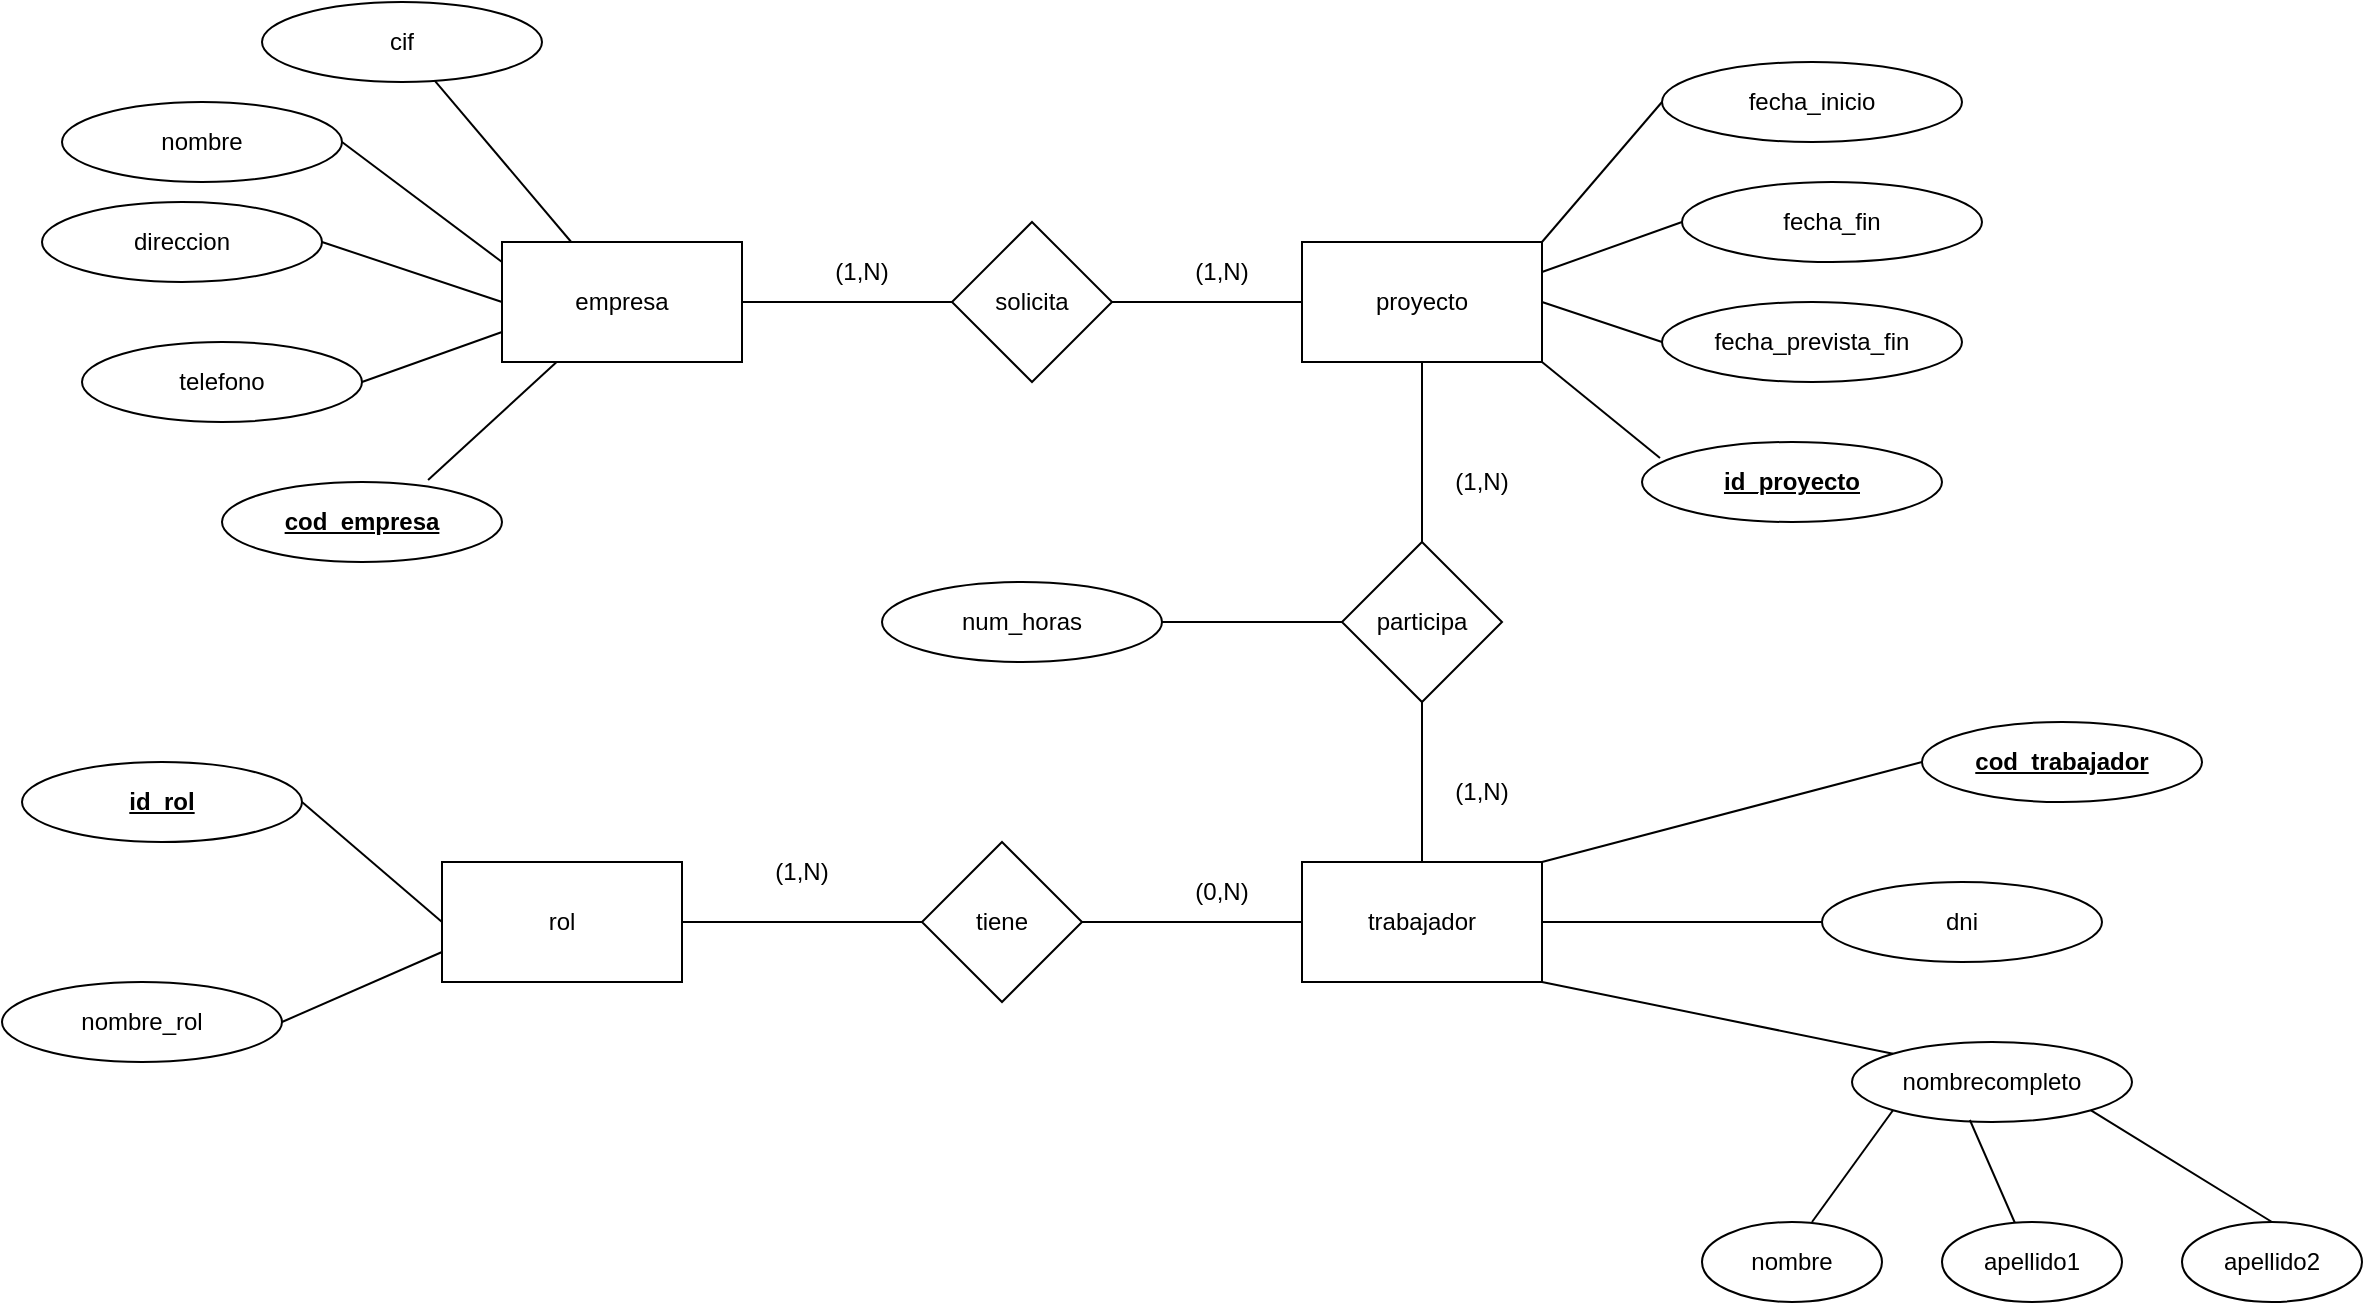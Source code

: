 <mxfile version="22.0.4" type="device">
  <diagram id="R2lEEEUBdFMjLlhIrx00" name="Page-1">
    <mxGraphModel dx="1964" dy="610" grid="1" gridSize="10" guides="1" tooltips="1" connect="1" arrows="1" fold="1" page="1" pageScale="1" pageWidth="850" pageHeight="1100" math="0" shadow="0" extFonts="Permanent Marker^https://fonts.googleapis.com/css?family=Permanent+Marker">
      <root>
        <mxCell id="0" />
        <mxCell id="1" parent="0" />
        <mxCell id="juiyQA6KW7tlrc6tnAPI-1" value="empresa" style="rounded=0;whiteSpace=wrap;html=1;" parent="1" vertex="1">
          <mxGeometry x="200" y="210" width="120" height="60" as="geometry" />
        </mxCell>
        <mxCell id="juiyQA6KW7tlrc6tnAPI-3" value="cif" style="ellipse;whiteSpace=wrap;html=1;" parent="1" vertex="1">
          <mxGeometry x="80" y="90" width="140" height="40" as="geometry" />
        </mxCell>
        <mxCell id="juiyQA6KW7tlrc6tnAPI-4" value="nombre" style="ellipse;whiteSpace=wrap;html=1;" parent="1" vertex="1">
          <mxGeometry x="-20" y="140" width="140" height="40" as="geometry" />
        </mxCell>
        <mxCell id="juiyQA6KW7tlrc6tnAPI-5" value="direccion" style="ellipse;whiteSpace=wrap;html=1;" parent="1" vertex="1">
          <mxGeometry x="-30" y="190" width="140" height="40" as="geometry" />
        </mxCell>
        <mxCell id="juiyQA6KW7tlrc6tnAPI-6" value="telefono" style="ellipse;whiteSpace=wrap;html=1;" parent="1" vertex="1">
          <mxGeometry x="-10" y="260" width="140" height="40" as="geometry" />
        </mxCell>
        <mxCell id="juiyQA6KW7tlrc6tnAPI-7" value="&lt;u&gt;&lt;b&gt;cod_empresa&lt;/b&gt;&lt;/u&gt;" style="ellipse;whiteSpace=wrap;html=1;" parent="1" vertex="1">
          <mxGeometry x="60" y="330" width="140" height="40" as="geometry" />
        </mxCell>
        <mxCell id="juiyQA6KW7tlrc6tnAPI-8" value="" style="endArrow=none;html=1;rounded=0;" parent="1" source="juiyQA6KW7tlrc6tnAPI-1" target="juiyQA6KW7tlrc6tnAPI-3" edge="1">
          <mxGeometry width="50" height="50" relative="1" as="geometry">
            <mxPoint x="140" y="180" as="sourcePoint" />
            <mxPoint x="190" y="130" as="targetPoint" />
          </mxGeometry>
        </mxCell>
        <mxCell id="juiyQA6KW7tlrc6tnAPI-9" value="" style="endArrow=none;html=1;rounded=0;exitX=1;exitY=0.5;exitDx=0;exitDy=0;" parent="1" source="juiyQA6KW7tlrc6tnAPI-4" edge="1">
          <mxGeometry width="50" height="50" relative="1" as="geometry">
            <mxPoint x="150" y="270" as="sourcePoint" />
            <mxPoint x="200" y="220" as="targetPoint" />
          </mxGeometry>
        </mxCell>
        <mxCell id="juiyQA6KW7tlrc6tnAPI-10" value="" style="endArrow=none;html=1;rounded=0;exitX=1;exitY=0.5;exitDx=0;exitDy=0;entryX=0;entryY=0.5;entryDx=0;entryDy=0;" parent="1" source="juiyQA6KW7tlrc6tnAPI-5" target="juiyQA6KW7tlrc6tnAPI-1" edge="1">
          <mxGeometry width="50" height="50" relative="1" as="geometry">
            <mxPoint x="130" y="170" as="sourcePoint" />
            <mxPoint x="210" y="230" as="targetPoint" />
          </mxGeometry>
        </mxCell>
        <mxCell id="juiyQA6KW7tlrc6tnAPI-11" value="" style="endArrow=none;html=1;rounded=0;exitX=1;exitY=0.5;exitDx=0;exitDy=0;entryX=0;entryY=0.75;entryDx=0;entryDy=0;" parent="1" source="juiyQA6KW7tlrc6tnAPI-6" target="juiyQA6KW7tlrc6tnAPI-1" edge="1">
          <mxGeometry width="50" height="50" relative="1" as="geometry">
            <mxPoint x="120" y="220" as="sourcePoint" />
            <mxPoint x="210" y="250" as="targetPoint" />
          </mxGeometry>
        </mxCell>
        <mxCell id="juiyQA6KW7tlrc6tnAPI-12" value="" style="endArrow=none;html=1;rounded=0;exitX=0.736;exitY=-0.025;exitDx=0;exitDy=0;exitPerimeter=0;" parent="1" source="juiyQA6KW7tlrc6tnAPI-7" target="juiyQA6KW7tlrc6tnAPI-1" edge="1">
          <mxGeometry width="50" height="50" relative="1" as="geometry">
            <mxPoint x="160" y="340" as="sourcePoint" />
            <mxPoint x="210" y="265" as="targetPoint" />
          </mxGeometry>
        </mxCell>
        <mxCell id="juiyQA6KW7tlrc6tnAPI-13" value="proyecto" style="rounded=0;whiteSpace=wrap;html=1;" parent="1" vertex="1">
          <mxGeometry x="600" y="210" width="120" height="60" as="geometry" />
        </mxCell>
        <mxCell id="juiyQA6KW7tlrc6tnAPI-14" value="fecha_inicio" style="ellipse;whiteSpace=wrap;html=1;" parent="1" vertex="1">
          <mxGeometry x="780" y="120" width="150" height="40" as="geometry" />
        </mxCell>
        <mxCell id="juiyQA6KW7tlrc6tnAPI-15" value="fecha_fin" style="ellipse;whiteSpace=wrap;html=1;" parent="1" vertex="1">
          <mxGeometry x="790" y="180" width="150" height="40" as="geometry" />
        </mxCell>
        <mxCell id="juiyQA6KW7tlrc6tnAPI-16" value="fecha_prevista_fin" style="ellipse;whiteSpace=wrap;html=1;" parent="1" vertex="1">
          <mxGeometry x="780" y="240" width="150" height="40" as="geometry" />
        </mxCell>
        <mxCell id="juiyQA6KW7tlrc6tnAPI-17" value="&lt;b&gt;&lt;u&gt;id_proyecto&lt;/u&gt;&lt;/b&gt;" style="ellipse;whiteSpace=wrap;html=1;" parent="1" vertex="1">
          <mxGeometry x="770" y="310" width="150" height="40" as="geometry" />
        </mxCell>
        <mxCell id="juiyQA6KW7tlrc6tnAPI-18" value="" style="endArrow=none;html=1;rounded=0;exitX=1;exitY=0;exitDx=0;exitDy=0;" parent="1" source="juiyQA6KW7tlrc6tnAPI-13" edge="1">
          <mxGeometry width="50" height="50" relative="1" as="geometry">
            <mxPoint x="730" y="190" as="sourcePoint" />
            <mxPoint x="780" y="140" as="targetPoint" />
          </mxGeometry>
        </mxCell>
        <mxCell id="juiyQA6KW7tlrc6tnAPI-19" value="" style="endArrow=none;html=1;rounded=0;exitX=1;exitY=0.25;exitDx=0;exitDy=0;entryX=0;entryY=0.5;entryDx=0;entryDy=0;" parent="1" source="juiyQA6KW7tlrc6tnAPI-13" target="juiyQA6KW7tlrc6tnAPI-15" edge="1">
          <mxGeometry width="50" height="50" relative="1" as="geometry">
            <mxPoint x="730" y="220" as="sourcePoint" />
            <mxPoint x="790" y="150" as="targetPoint" />
          </mxGeometry>
        </mxCell>
        <mxCell id="juiyQA6KW7tlrc6tnAPI-20" value="" style="endArrow=none;html=1;rounded=0;exitX=1;exitY=0.5;exitDx=0;exitDy=0;entryX=0;entryY=0.5;entryDx=0;entryDy=0;" parent="1" source="juiyQA6KW7tlrc6tnAPI-13" target="juiyQA6KW7tlrc6tnAPI-16" edge="1">
          <mxGeometry width="50" height="50" relative="1" as="geometry">
            <mxPoint x="730" y="235" as="sourcePoint" />
            <mxPoint x="800" y="210" as="targetPoint" />
          </mxGeometry>
        </mxCell>
        <mxCell id="juiyQA6KW7tlrc6tnAPI-21" value="" style="endArrow=none;html=1;rounded=0;exitX=1;exitY=1;exitDx=0;exitDy=0;entryX=0.06;entryY=0.2;entryDx=0;entryDy=0;entryPerimeter=0;" parent="1" source="juiyQA6KW7tlrc6tnAPI-13" target="juiyQA6KW7tlrc6tnAPI-17" edge="1">
          <mxGeometry width="50" height="50" relative="1" as="geometry">
            <mxPoint x="730" y="250" as="sourcePoint" />
            <mxPoint x="790" y="270" as="targetPoint" />
          </mxGeometry>
        </mxCell>
        <mxCell id="juiyQA6KW7tlrc6tnAPI-22" value="trabajador" style="rounded=0;whiteSpace=wrap;html=1;" parent="1" vertex="1">
          <mxGeometry x="600" y="520" width="120" height="60" as="geometry" />
        </mxCell>
        <mxCell id="juiyQA6KW7tlrc6tnAPI-24" value="rol" style="rounded=0;whiteSpace=wrap;html=1;" parent="1" vertex="1">
          <mxGeometry x="170" y="520" width="120" height="60" as="geometry" />
        </mxCell>
        <mxCell id="juiyQA6KW7tlrc6tnAPI-25" value="tiene" style="rhombus;whiteSpace=wrap;html=1;" parent="1" vertex="1">
          <mxGeometry x="410" y="510" width="80" height="80" as="geometry" />
        </mxCell>
        <mxCell id="juiyQA6KW7tlrc6tnAPI-26" value="" style="endArrow=none;html=1;rounded=0;entryX=1;entryY=0.5;entryDx=0;entryDy=0;exitX=0;exitY=0.5;exitDx=0;exitDy=0;" parent="1" source="juiyQA6KW7tlrc6tnAPI-22" target="juiyQA6KW7tlrc6tnAPI-25" edge="1">
          <mxGeometry width="50" height="50" relative="1" as="geometry">
            <mxPoint x="380" y="480" as="sourcePoint" />
            <mxPoint x="430" y="430" as="targetPoint" />
          </mxGeometry>
        </mxCell>
        <mxCell id="juiyQA6KW7tlrc6tnAPI-27" value="" style="endArrow=none;html=1;rounded=0;" parent="1" source="juiyQA6KW7tlrc6tnAPI-25" edge="1">
          <mxGeometry width="50" height="50" relative="1" as="geometry">
            <mxPoint x="550" y="560" as="sourcePoint" />
            <mxPoint x="290" y="550" as="targetPoint" />
          </mxGeometry>
        </mxCell>
        <mxCell id="juiyQA6KW7tlrc6tnAPI-28" value="&lt;b&gt;&lt;u&gt;cod_trabajador&lt;/u&gt;&lt;/b&gt;" style="ellipse;whiteSpace=wrap;html=1;" parent="1" vertex="1">
          <mxGeometry x="910" y="450" width="140" height="40" as="geometry" />
        </mxCell>
        <mxCell id="juiyQA6KW7tlrc6tnAPI-30" value="dni" style="ellipse;whiteSpace=wrap;html=1;" parent="1" vertex="1">
          <mxGeometry x="860" y="530" width="140" height="40" as="geometry" />
        </mxCell>
        <mxCell id="juiyQA6KW7tlrc6tnAPI-33" value="nombrecompleto" style="ellipse;whiteSpace=wrap;html=1;" parent="1" vertex="1">
          <mxGeometry x="875" y="610" width="140" height="40" as="geometry" />
        </mxCell>
        <mxCell id="juiyQA6KW7tlrc6tnAPI-34" value="nombre" style="ellipse;whiteSpace=wrap;html=1;" parent="1" vertex="1">
          <mxGeometry x="800" y="700" width="90" height="40" as="geometry" />
        </mxCell>
        <mxCell id="juiyQA6KW7tlrc6tnAPI-35" value="apellido1" style="ellipse;whiteSpace=wrap;html=1;" parent="1" vertex="1">
          <mxGeometry x="920" y="700" width="90" height="40" as="geometry" />
        </mxCell>
        <mxCell id="juiyQA6KW7tlrc6tnAPI-36" value="apellido2" style="ellipse;whiteSpace=wrap;html=1;" parent="1" vertex="1">
          <mxGeometry x="1040" y="700" width="90" height="40" as="geometry" />
        </mxCell>
        <mxCell id="juiyQA6KW7tlrc6tnAPI-37" value="" style="endArrow=none;html=1;rounded=0;entryX=0;entryY=1;entryDx=0;entryDy=0;" parent="1" target="juiyQA6KW7tlrc6tnAPI-33" edge="1">
          <mxGeometry width="50" height="50" relative="1" as="geometry">
            <mxPoint x="855" y="700" as="sourcePoint" />
            <mxPoint x="905" y="650" as="targetPoint" />
          </mxGeometry>
        </mxCell>
        <mxCell id="juiyQA6KW7tlrc6tnAPI-38" value="" style="endArrow=none;html=1;rounded=0;entryX=0.421;entryY=0.975;entryDx=0;entryDy=0;entryPerimeter=0;" parent="1" source="juiyQA6KW7tlrc6tnAPI-35" target="juiyQA6KW7tlrc6tnAPI-33" edge="1">
          <mxGeometry width="50" height="50" relative="1" as="geometry">
            <mxPoint x="865" y="710" as="sourcePoint" />
            <mxPoint x="915" y="660" as="targetPoint" />
          </mxGeometry>
        </mxCell>
        <mxCell id="juiyQA6KW7tlrc6tnAPI-39" value="" style="endArrow=none;html=1;rounded=0;entryX=1;entryY=1;entryDx=0;entryDy=0;exitX=0.5;exitY=0;exitDx=0;exitDy=0;" parent="1" source="juiyQA6KW7tlrc6tnAPI-36" target="juiyQA6KW7tlrc6tnAPI-33" edge="1">
          <mxGeometry width="50" height="50" relative="1" as="geometry">
            <mxPoint x="865" y="710" as="sourcePoint" />
            <mxPoint x="906" y="654" as="targetPoint" />
          </mxGeometry>
        </mxCell>
        <mxCell id="juiyQA6KW7tlrc6tnAPI-40" value="" style="endArrow=none;html=1;rounded=0;entryX=0;entryY=0.5;entryDx=0;entryDy=0;exitX=1;exitY=0;exitDx=0;exitDy=0;" parent="1" source="juiyQA6KW7tlrc6tnAPI-22" target="juiyQA6KW7tlrc6tnAPI-28" edge="1">
          <mxGeometry width="50" height="50" relative="1" as="geometry">
            <mxPoint x="820" y="500" as="sourcePoint" />
            <mxPoint x="1290" y="690" as="targetPoint" />
          </mxGeometry>
        </mxCell>
        <mxCell id="juiyQA6KW7tlrc6tnAPI-41" value="" style="endArrow=none;html=1;rounded=0;entryX=0;entryY=0.5;entryDx=0;entryDy=0;exitX=1;exitY=0.5;exitDx=0;exitDy=0;" parent="1" source="juiyQA6KW7tlrc6tnAPI-22" target="juiyQA6KW7tlrc6tnAPI-30" edge="1">
          <mxGeometry width="50" height="50" relative="1" as="geometry">
            <mxPoint x="777" y="761" as="sourcePoint" />
            <mxPoint x="730" y="700" as="targetPoint" />
          </mxGeometry>
        </mxCell>
        <mxCell id="juiyQA6KW7tlrc6tnAPI-42" value="" style="endArrow=none;html=1;rounded=0;entryX=0;entryY=0;entryDx=0;entryDy=0;exitX=1;exitY=1;exitDx=0;exitDy=0;" parent="1" source="juiyQA6KW7tlrc6tnAPI-22" target="juiyQA6KW7tlrc6tnAPI-33" edge="1">
          <mxGeometry width="50" height="50" relative="1" as="geometry">
            <mxPoint x="770" y="790" as="sourcePoint" />
            <mxPoint x="680" y="780" as="targetPoint" />
          </mxGeometry>
        </mxCell>
        <mxCell id="juiyQA6KW7tlrc6tnAPI-43" value="solicita" style="rhombus;whiteSpace=wrap;html=1;" parent="1" vertex="1">
          <mxGeometry x="425" y="200" width="80" height="80" as="geometry" />
        </mxCell>
        <mxCell id="juiyQA6KW7tlrc6tnAPI-44" value="" style="endArrow=none;html=1;rounded=0;exitX=1;exitY=0.5;exitDx=0;exitDy=0;" parent="1" source="juiyQA6KW7tlrc6tnAPI-1" target="juiyQA6KW7tlrc6tnAPI-43" edge="1">
          <mxGeometry width="50" height="50" relative="1" as="geometry">
            <mxPoint x="400" y="440" as="sourcePoint" />
            <mxPoint x="450" y="390" as="targetPoint" />
          </mxGeometry>
        </mxCell>
        <mxCell id="juiyQA6KW7tlrc6tnAPI-45" value="" style="endArrow=none;html=1;rounded=0;exitX=1;exitY=0.5;exitDx=0;exitDy=0;entryX=0;entryY=0.5;entryDx=0;entryDy=0;" parent="1" source="juiyQA6KW7tlrc6tnAPI-43" target="juiyQA6KW7tlrc6tnAPI-13" edge="1">
          <mxGeometry width="50" height="50" relative="1" as="geometry">
            <mxPoint x="330" y="250" as="sourcePoint" />
            <mxPoint x="435" y="250" as="targetPoint" />
          </mxGeometry>
        </mxCell>
        <mxCell id="juiyQA6KW7tlrc6tnAPI-46" value="(1,N)" style="text;html=1;strokeColor=none;fillColor=none;align=center;verticalAlign=middle;whiteSpace=wrap;rounded=0;" parent="1" vertex="1">
          <mxGeometry x="530" y="210" width="60" height="30" as="geometry" />
        </mxCell>
        <mxCell id="juiyQA6KW7tlrc6tnAPI-47" value="(1,N)" style="text;html=1;strokeColor=none;fillColor=none;align=center;verticalAlign=middle;whiteSpace=wrap;rounded=0;" parent="1" vertex="1">
          <mxGeometry x="350" y="210" width="60" height="30" as="geometry" />
        </mxCell>
        <mxCell id="juiyQA6KW7tlrc6tnAPI-50" value="(1,N)" style="text;html=1;strokeColor=none;fillColor=none;align=center;verticalAlign=middle;whiteSpace=wrap;rounded=0;" parent="1" vertex="1">
          <mxGeometry x="320" y="510" width="60" height="30" as="geometry" />
        </mxCell>
        <mxCell id="juiyQA6KW7tlrc6tnAPI-51" value="(0,N)" style="text;html=1;strokeColor=none;fillColor=none;align=center;verticalAlign=middle;whiteSpace=wrap;rounded=0;" parent="1" vertex="1">
          <mxGeometry x="530" y="520" width="60" height="30" as="geometry" />
        </mxCell>
        <mxCell id="juiyQA6KW7tlrc6tnAPI-52" value="participa" style="rhombus;whiteSpace=wrap;html=1;" parent="1" vertex="1">
          <mxGeometry x="620" y="360" width="80" height="80" as="geometry" />
        </mxCell>
        <mxCell id="juiyQA6KW7tlrc6tnAPI-53" value="" style="endArrow=none;html=1;rounded=0;exitX=0.5;exitY=0;exitDx=0;exitDy=0;entryX=0.5;entryY=1;entryDx=0;entryDy=0;" parent="1" source="juiyQA6KW7tlrc6tnAPI-52" target="juiyQA6KW7tlrc6tnAPI-13" edge="1">
          <mxGeometry width="50" height="50" relative="1" as="geometry">
            <mxPoint x="830" y="340" as="sourcePoint" />
            <mxPoint x="880" y="290" as="targetPoint" />
          </mxGeometry>
        </mxCell>
        <mxCell id="juiyQA6KW7tlrc6tnAPI-55" value="" style="endArrow=none;html=1;rounded=0;entryX=0.5;entryY=1;entryDx=0;entryDy=0;exitX=0.5;exitY=0;exitDx=0;exitDy=0;" parent="1" source="juiyQA6KW7tlrc6tnAPI-22" target="juiyQA6KW7tlrc6tnAPI-52" edge="1">
          <mxGeometry width="50" height="50" relative="1" as="geometry">
            <mxPoint x="830" y="340" as="sourcePoint" />
            <mxPoint x="880" y="290" as="targetPoint" />
          </mxGeometry>
        </mxCell>
        <mxCell id="juiyQA6KW7tlrc6tnAPI-56" value="(1,N)" style="text;html=1;strokeColor=none;fillColor=none;align=center;verticalAlign=middle;whiteSpace=wrap;rounded=0;" parent="1" vertex="1">
          <mxGeometry x="660" y="315" width="60" height="30" as="geometry" />
        </mxCell>
        <mxCell id="juiyQA6KW7tlrc6tnAPI-57" value="(1,N)" style="text;html=1;strokeColor=none;fillColor=none;align=center;verticalAlign=middle;whiteSpace=wrap;rounded=0;" parent="1" vertex="1">
          <mxGeometry x="660" y="470" width="60" height="30" as="geometry" />
        </mxCell>
        <mxCell id="juiyQA6KW7tlrc6tnAPI-58" value="" style="endArrow=none;html=1;rounded=0;exitX=0;exitY=0.5;exitDx=0;exitDy=0;" parent="1" source="juiyQA6KW7tlrc6tnAPI-52" target="juiyQA6KW7tlrc6tnAPI-59" edge="1">
          <mxGeometry width="50" height="50" relative="1" as="geometry">
            <mxPoint x="510" y="340" as="sourcePoint" />
            <mxPoint x="570" y="400" as="targetPoint" />
          </mxGeometry>
        </mxCell>
        <mxCell id="juiyQA6KW7tlrc6tnAPI-59" value="num_horas" style="ellipse;whiteSpace=wrap;html=1;" parent="1" vertex="1">
          <mxGeometry x="390" y="380" width="140" height="40" as="geometry" />
        </mxCell>
        <mxCell id="juiyQA6KW7tlrc6tnAPI-61" value="&lt;b&gt;&lt;u&gt;id_rol&lt;/u&gt;&lt;/b&gt;" style="ellipse;whiteSpace=wrap;html=1;" parent="1" vertex="1">
          <mxGeometry x="-40" y="470" width="140" height="40" as="geometry" />
        </mxCell>
        <mxCell id="juiyQA6KW7tlrc6tnAPI-62" value="" style="endArrow=none;html=1;rounded=0;entryX=0;entryY=0.5;entryDx=0;entryDy=0;exitX=1;exitY=0.5;exitDx=0;exitDy=0;" parent="1" source="juiyQA6KW7tlrc6tnAPI-61" target="juiyQA6KW7tlrc6tnAPI-24" edge="1">
          <mxGeometry width="50" height="50" relative="1" as="geometry">
            <mxPoint x="100" y="500" as="sourcePoint" />
            <mxPoint x="150" y="450" as="targetPoint" />
          </mxGeometry>
        </mxCell>
        <mxCell id="t2lgY1xXo85gB_aFgsYr-1" value="nombre_rol" style="ellipse;whiteSpace=wrap;html=1;" parent="1" vertex="1">
          <mxGeometry x="-50" y="580" width="140" height="40" as="geometry" />
        </mxCell>
        <mxCell id="t2lgY1xXo85gB_aFgsYr-2" value="" style="endArrow=none;html=1;rounded=0;entryX=0;entryY=0.75;entryDx=0;entryDy=0;exitX=1;exitY=0.5;exitDx=0;exitDy=0;" parent="1" source="t2lgY1xXo85gB_aFgsYr-1" target="juiyQA6KW7tlrc6tnAPI-24" edge="1">
          <mxGeometry width="50" height="50" relative="1" as="geometry">
            <mxPoint x="110" y="650" as="sourcePoint" />
            <mxPoint x="160" y="600" as="targetPoint" />
          </mxGeometry>
        </mxCell>
      </root>
    </mxGraphModel>
  </diagram>
</mxfile>

